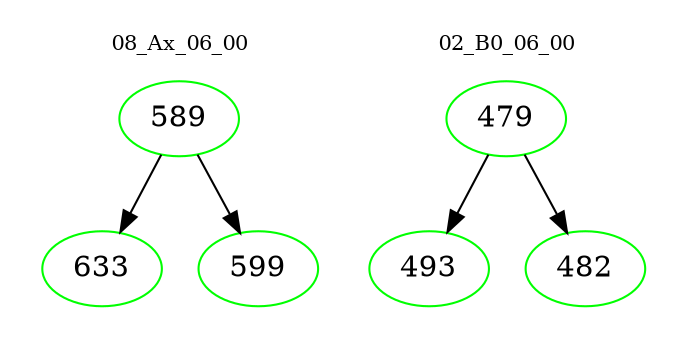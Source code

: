 digraph{
subgraph cluster_0 {
color = white
label = "08_Ax_06_00";
fontsize=10;
T0_589 [label="589", color="green"]
T0_589 -> T0_633 [color="black"]
T0_633 [label="633", color="green"]
T0_589 -> T0_599 [color="black"]
T0_599 [label="599", color="green"]
}
subgraph cluster_1 {
color = white
label = "02_B0_06_00";
fontsize=10;
T1_479 [label="479", color="green"]
T1_479 -> T1_493 [color="black"]
T1_493 [label="493", color="green"]
T1_479 -> T1_482 [color="black"]
T1_482 [label="482", color="green"]
}
}
